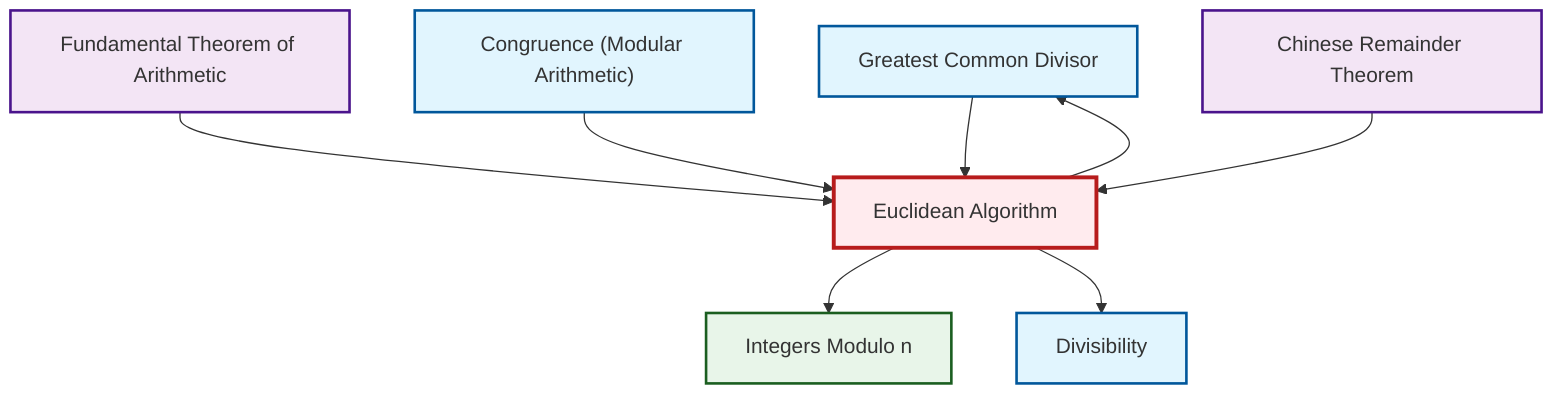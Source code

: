 graph TD
    classDef definition fill:#e1f5fe,stroke:#01579b,stroke-width:2px
    classDef theorem fill:#f3e5f5,stroke:#4a148c,stroke-width:2px
    classDef axiom fill:#fff3e0,stroke:#e65100,stroke-width:2px
    classDef example fill:#e8f5e9,stroke:#1b5e20,stroke-width:2px
    classDef current fill:#ffebee,stroke:#b71c1c,stroke-width:3px
    def-gcd["Greatest Common Divisor"]:::definition
    ex-quotient-integers-mod-n["Integers Modulo n"]:::example
    thm-fundamental-arithmetic["Fundamental Theorem of Arithmetic"]:::theorem
    def-divisibility["Divisibility"]:::definition
    thm-chinese-remainder["Chinese Remainder Theorem"]:::theorem
    thm-euclidean-algorithm["Euclidean Algorithm"]:::theorem
    def-congruence["Congruence (Modular Arithmetic)"]:::definition
    thm-fundamental-arithmetic --> thm-euclidean-algorithm
    def-gcd --> thm-euclidean-algorithm
    thm-euclidean-algorithm --> ex-quotient-integers-mod-n
    def-congruence --> thm-euclidean-algorithm
    thm-euclidean-algorithm --> def-gcd
    thm-chinese-remainder --> thm-euclidean-algorithm
    thm-euclidean-algorithm --> def-divisibility
    class thm-euclidean-algorithm current